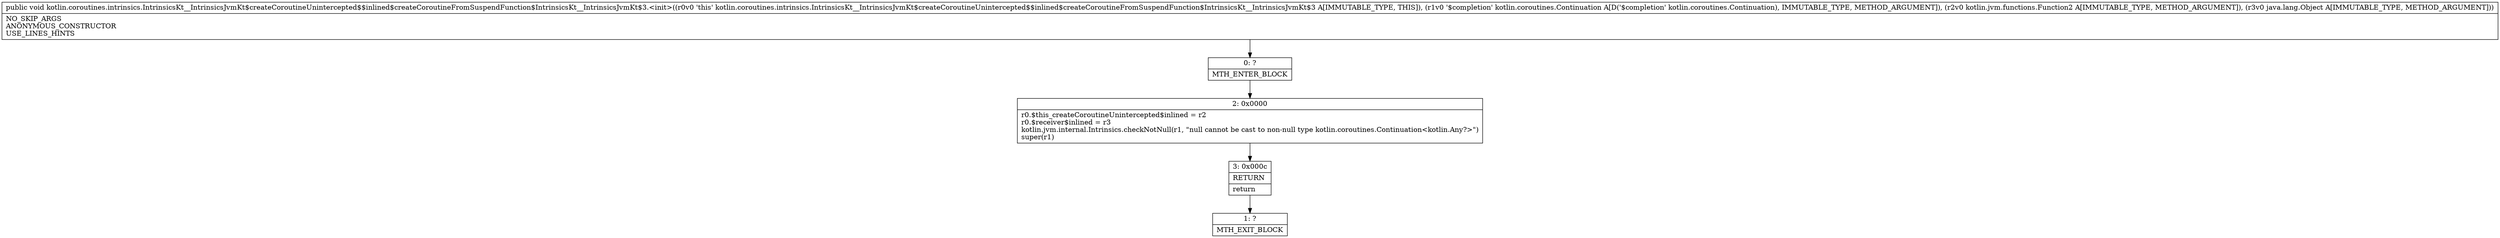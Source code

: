 digraph "CFG forkotlin.coroutines.intrinsics.IntrinsicsKt__IntrinsicsJvmKt$createCoroutineUnintercepted$$inlined$createCoroutineFromSuspendFunction$IntrinsicsKt__IntrinsicsJvmKt$3.\<init\>(Lkotlin\/coroutines\/Continuation;Lkotlin\/jvm\/functions\/Function2;Ljava\/lang\/Object;)V" {
Node_0 [shape=record,label="{0\:\ ?|MTH_ENTER_BLOCK\l}"];
Node_2 [shape=record,label="{2\:\ 0x0000|r0.$this_createCoroutineUnintercepted$inlined = r2\lr0.$receiver$inlined = r3\lkotlin.jvm.internal.Intrinsics.checkNotNull(r1, \"null cannot be cast to non\-null type kotlin.coroutines.Continuation\<kotlin.Any?\>\")\lsuper(r1)\l}"];
Node_3 [shape=record,label="{3\:\ 0x000c|RETURN\l|return\l}"];
Node_1 [shape=record,label="{1\:\ ?|MTH_EXIT_BLOCK\l}"];
MethodNode[shape=record,label="{public void kotlin.coroutines.intrinsics.IntrinsicsKt__IntrinsicsJvmKt$createCoroutineUnintercepted$$inlined$createCoroutineFromSuspendFunction$IntrinsicsKt__IntrinsicsJvmKt$3.\<init\>((r0v0 'this' kotlin.coroutines.intrinsics.IntrinsicsKt__IntrinsicsJvmKt$createCoroutineUnintercepted$$inlined$createCoroutineFromSuspendFunction$IntrinsicsKt__IntrinsicsJvmKt$3 A[IMMUTABLE_TYPE, THIS]), (r1v0 '$completion' kotlin.coroutines.Continuation A[D('$completion' kotlin.coroutines.Continuation), IMMUTABLE_TYPE, METHOD_ARGUMENT]), (r2v0 kotlin.jvm.functions.Function2 A[IMMUTABLE_TYPE, METHOD_ARGUMENT]), (r3v0 java.lang.Object A[IMMUTABLE_TYPE, METHOD_ARGUMENT]))  | NO_SKIP_ARGS\lANONYMOUS_CONSTRUCTOR\lUSE_LINES_HINTS\l}"];
MethodNode -> Node_0;Node_0 -> Node_2;
Node_2 -> Node_3;
Node_3 -> Node_1;
}


